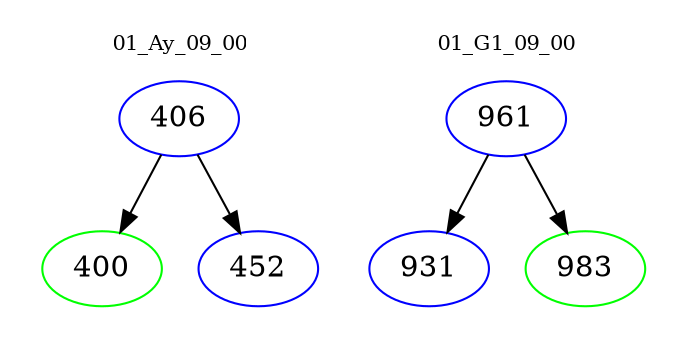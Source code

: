 digraph{
subgraph cluster_0 {
color = white
label = "01_Ay_09_00";
fontsize=10;
T0_406 [label="406", color="blue"]
T0_406 -> T0_400 [color="black"]
T0_400 [label="400", color="green"]
T0_406 -> T0_452 [color="black"]
T0_452 [label="452", color="blue"]
}
subgraph cluster_1 {
color = white
label = "01_G1_09_00";
fontsize=10;
T1_961 [label="961", color="blue"]
T1_961 -> T1_931 [color="black"]
T1_931 [label="931", color="blue"]
T1_961 -> T1_983 [color="black"]
T1_983 [label="983", color="green"]
}
}
